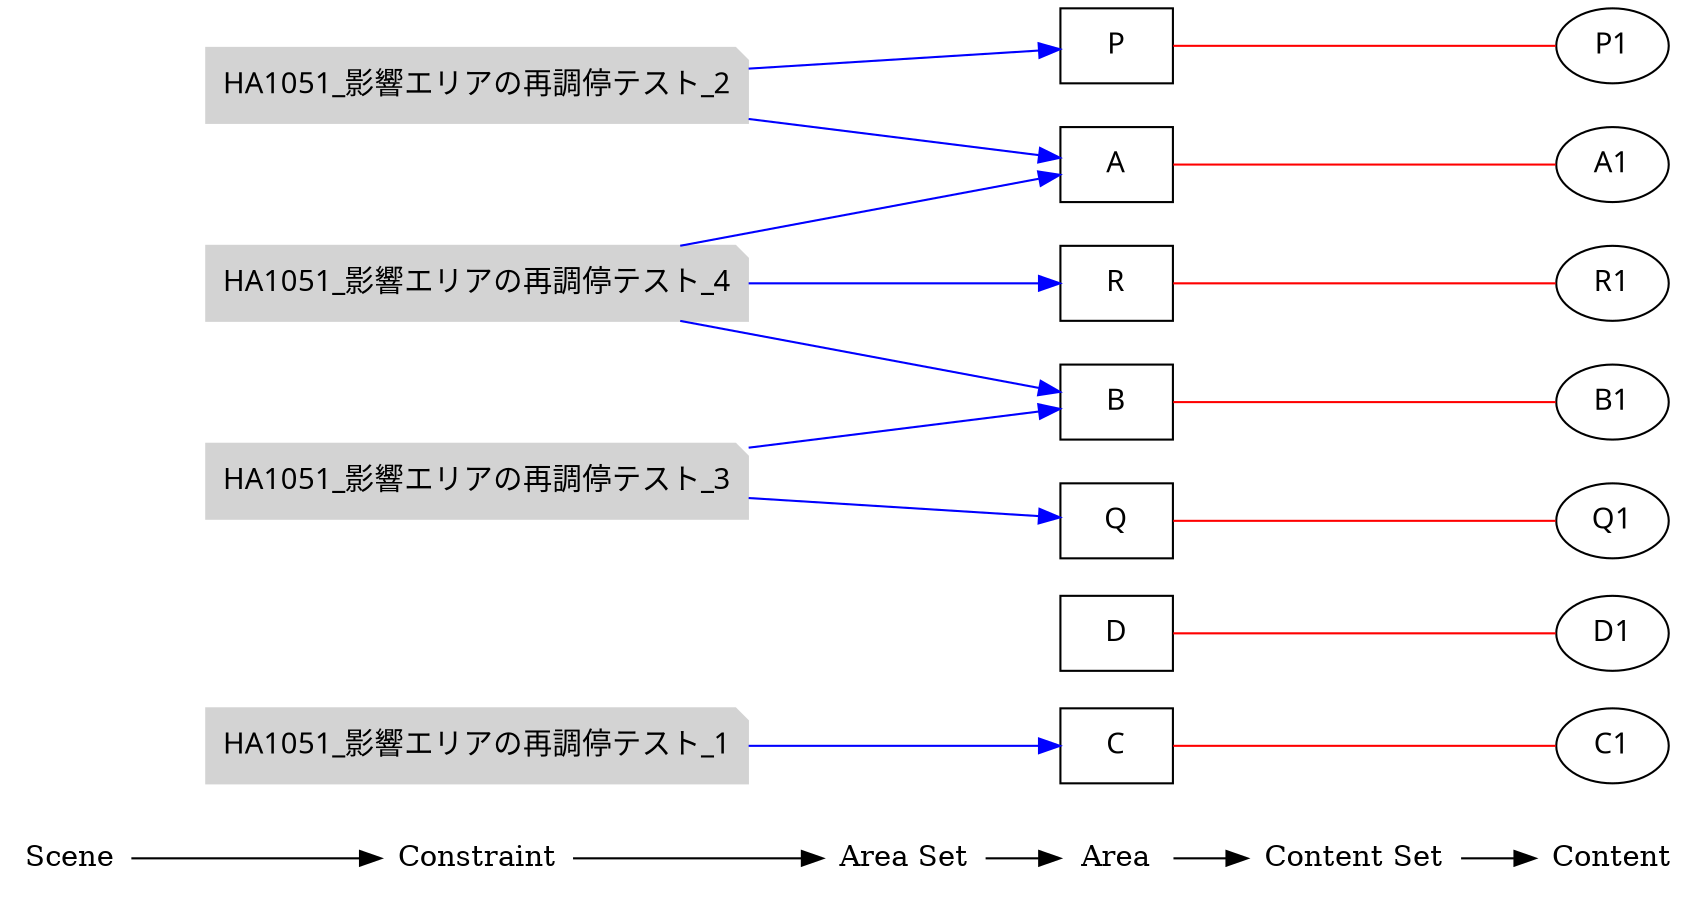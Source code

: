 digraph rule_objects_graph {
	rankdir = LR;
	charset="utf-8";
	clusterrank = global;
	
	node [shape = plaintext];
	Scene -> Constraint -> "Area Set" -> Area -> "Content Set" -> Content; 
	{ rank = same;
		node [shape = box];
		{
			Area;
			e1 [label="C", fontname="Meiryo UI"];
			e2 [label="D", fontname="Meiryo UI"];
			e3 [label="P", fontname="Meiryo UI"];
			e4 [label="Q", fontname="Meiryo UI"];
			e5 [label="R", fontname="Meiryo UI"];

			e6 [label="A", fontname="Meiryo UI"];
			e7 [label="B", fontname="Meiryo UI"];
		}
	}
	
	{ rank = same;
		node [shape = ellipse];
		{
			Content;
			e8 [label="C1", fontname="Meiryo UI"];
			e9 [label="D1", fontname="Meiryo UI"];
			e10 [label="P1", fontname="Meiryo UI"];
			e11 [label="Q1", fontname="Meiryo UI"];
			e12 [label="R1", fontname="Meiryo UI"];

			e13 [label="A1", fontname="Meiryo UI"];
			e14 [label="B1", fontname="Meiryo UI"];

		}
	}
	
	{
		subgraph subareaset {
			"Area Set";
			node [shape = box, style = filled, color = lightpink];


		}
	}


	
	{
		subgraph subcontentset {
			"Content Set";
			node [shape = ellipse, style = filled, color = palegreen];


		}
	}



	e1 -> e8 [dir=none, color=red];
	e2 -> e9 [dir=none, color=red];
	e3 -> e10 [dir=none, color=red];
	e4 -> e11 [dir=none, color=red];
	e5 -> e12 [dir=none, color=red];
	

	

	e6 -> e13 [dir=none, color=red];
	e7 -> e14 [dir=none, color=red];
	

	

	subgraph scene { rank = same;
		node [shape = circle, style = filled, color = lightblue];
		{
			"Scene";

		}
	}

	{ rank = same;
		node [shape = note, style = filled, color = lightgrey];
		{
			"Constraint";
			e15 [label="HA1051_影響エリアの再調停テスト_1", fontname="Meiryo UI"];
			e16 [label="HA1051_影響エリアの再調停テスト_2", fontname="Meiryo UI"];
			e17 [label="HA1051_影響エリアの再調停テスト_3", fontname="Meiryo UI"];
			e18 [label="HA1051_影響エリアの再調停テスト_4", fontname="Meiryo UI"];
		}
	}
	
	{ rank = same;
		node [shape = note, style = filled, color = lavenderblush2];
		{
			"Constraint";
		}
	}

	{ rank = same;
		node [shape = note, style = filled, color = lightpink2];
		{
			"Constraint";
		}
	}

	e15 -> e1 [color=blue];
	e16 -> e3 [color=blue];
	e16 -> e6 [color=blue];
	e17 -> e7 [color=blue];
	e17 -> e4 [color=blue];
	e18 -> e5 [color=blue];
	e18 -> e7 [color=blue];
	e18 -> e6 [color=blue];
	

	

	
}

